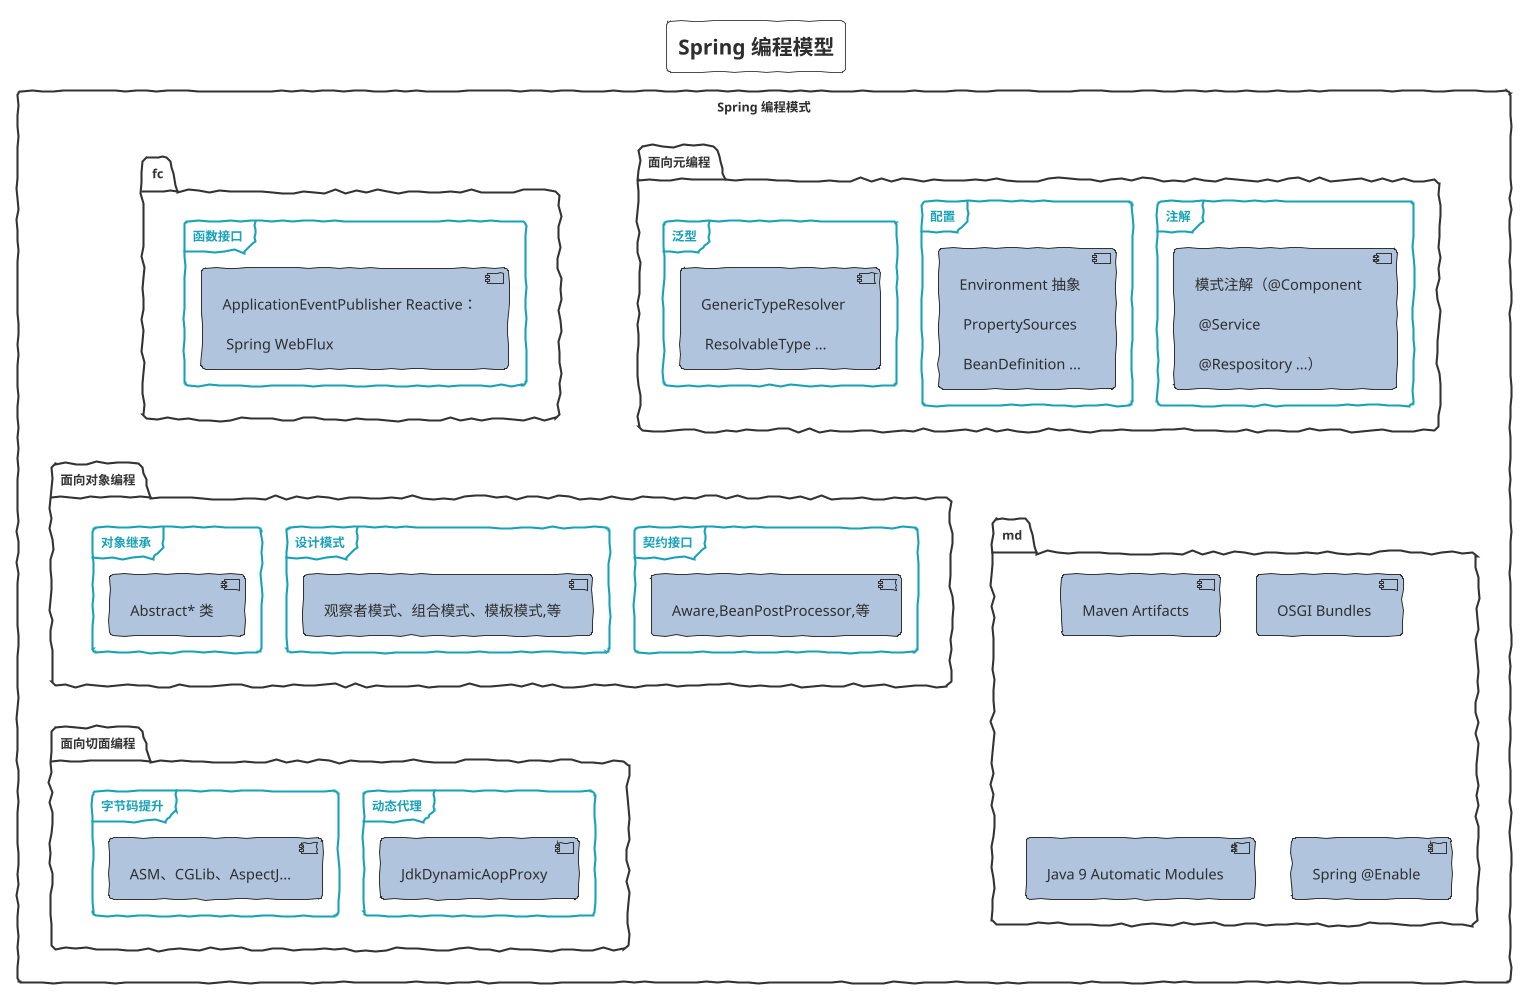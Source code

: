 @startuml Spring Programming Module
!theme sketchy-outline
title Spring 编程模型
skinparam interface {
}
skinparam component {
    backgroundColor LightSteelBlue
    FontSize 14
    ArrowFontSize 14
    ArrowFontColor #777777
    ArrowColor #FF6655
}
rectangle "Spring 编程模式"{
    
package "面向对象编程" as oop{
    frame "契约接口" {
        [Aware,BeanPostProcessor,等]
    }
    frame "设计模式" {
        [观察者模式、组合模式、模板模式,等]
    }
    frame "对象继承" {
        [Abstract* 类]
    }
} 

package "面向切面编程" as aop{
    frame "动态代理" {
        [JdkDynamicAopProxy]
    }
    frame "字节码提升" {
        [ASM、CGLib、AspectJ...]
    }
}
oop -[hidden]-> aop

package "面向元编程" as meta{
    frame "注解" {
        [模式注解（@Component \r\n @Service \r\n @Respository ...）]
    }
    frame "配置" {
        [Environment 抽象 \r\n PropertySources \r\n BeanDefinition ...]
    }
    frame "泛型" {
        [GenericTypeResolver \r\n ResolvableType ...]
    }
}
fc -[hidden]-> oop
package "函数驱动" as fc{
    frame "函数接口" {
        [ApplicationEventPublisher Reactive：\r\n Spring WebFlux]
    }
}
fc -[hidden]-> md

package "模块驱动" as md{
    [Maven Artifacts]
    [OSGI Bundles]
    [Java 9 Automatic Modules]
    [Spring @Enable]
}
}
@enduml
